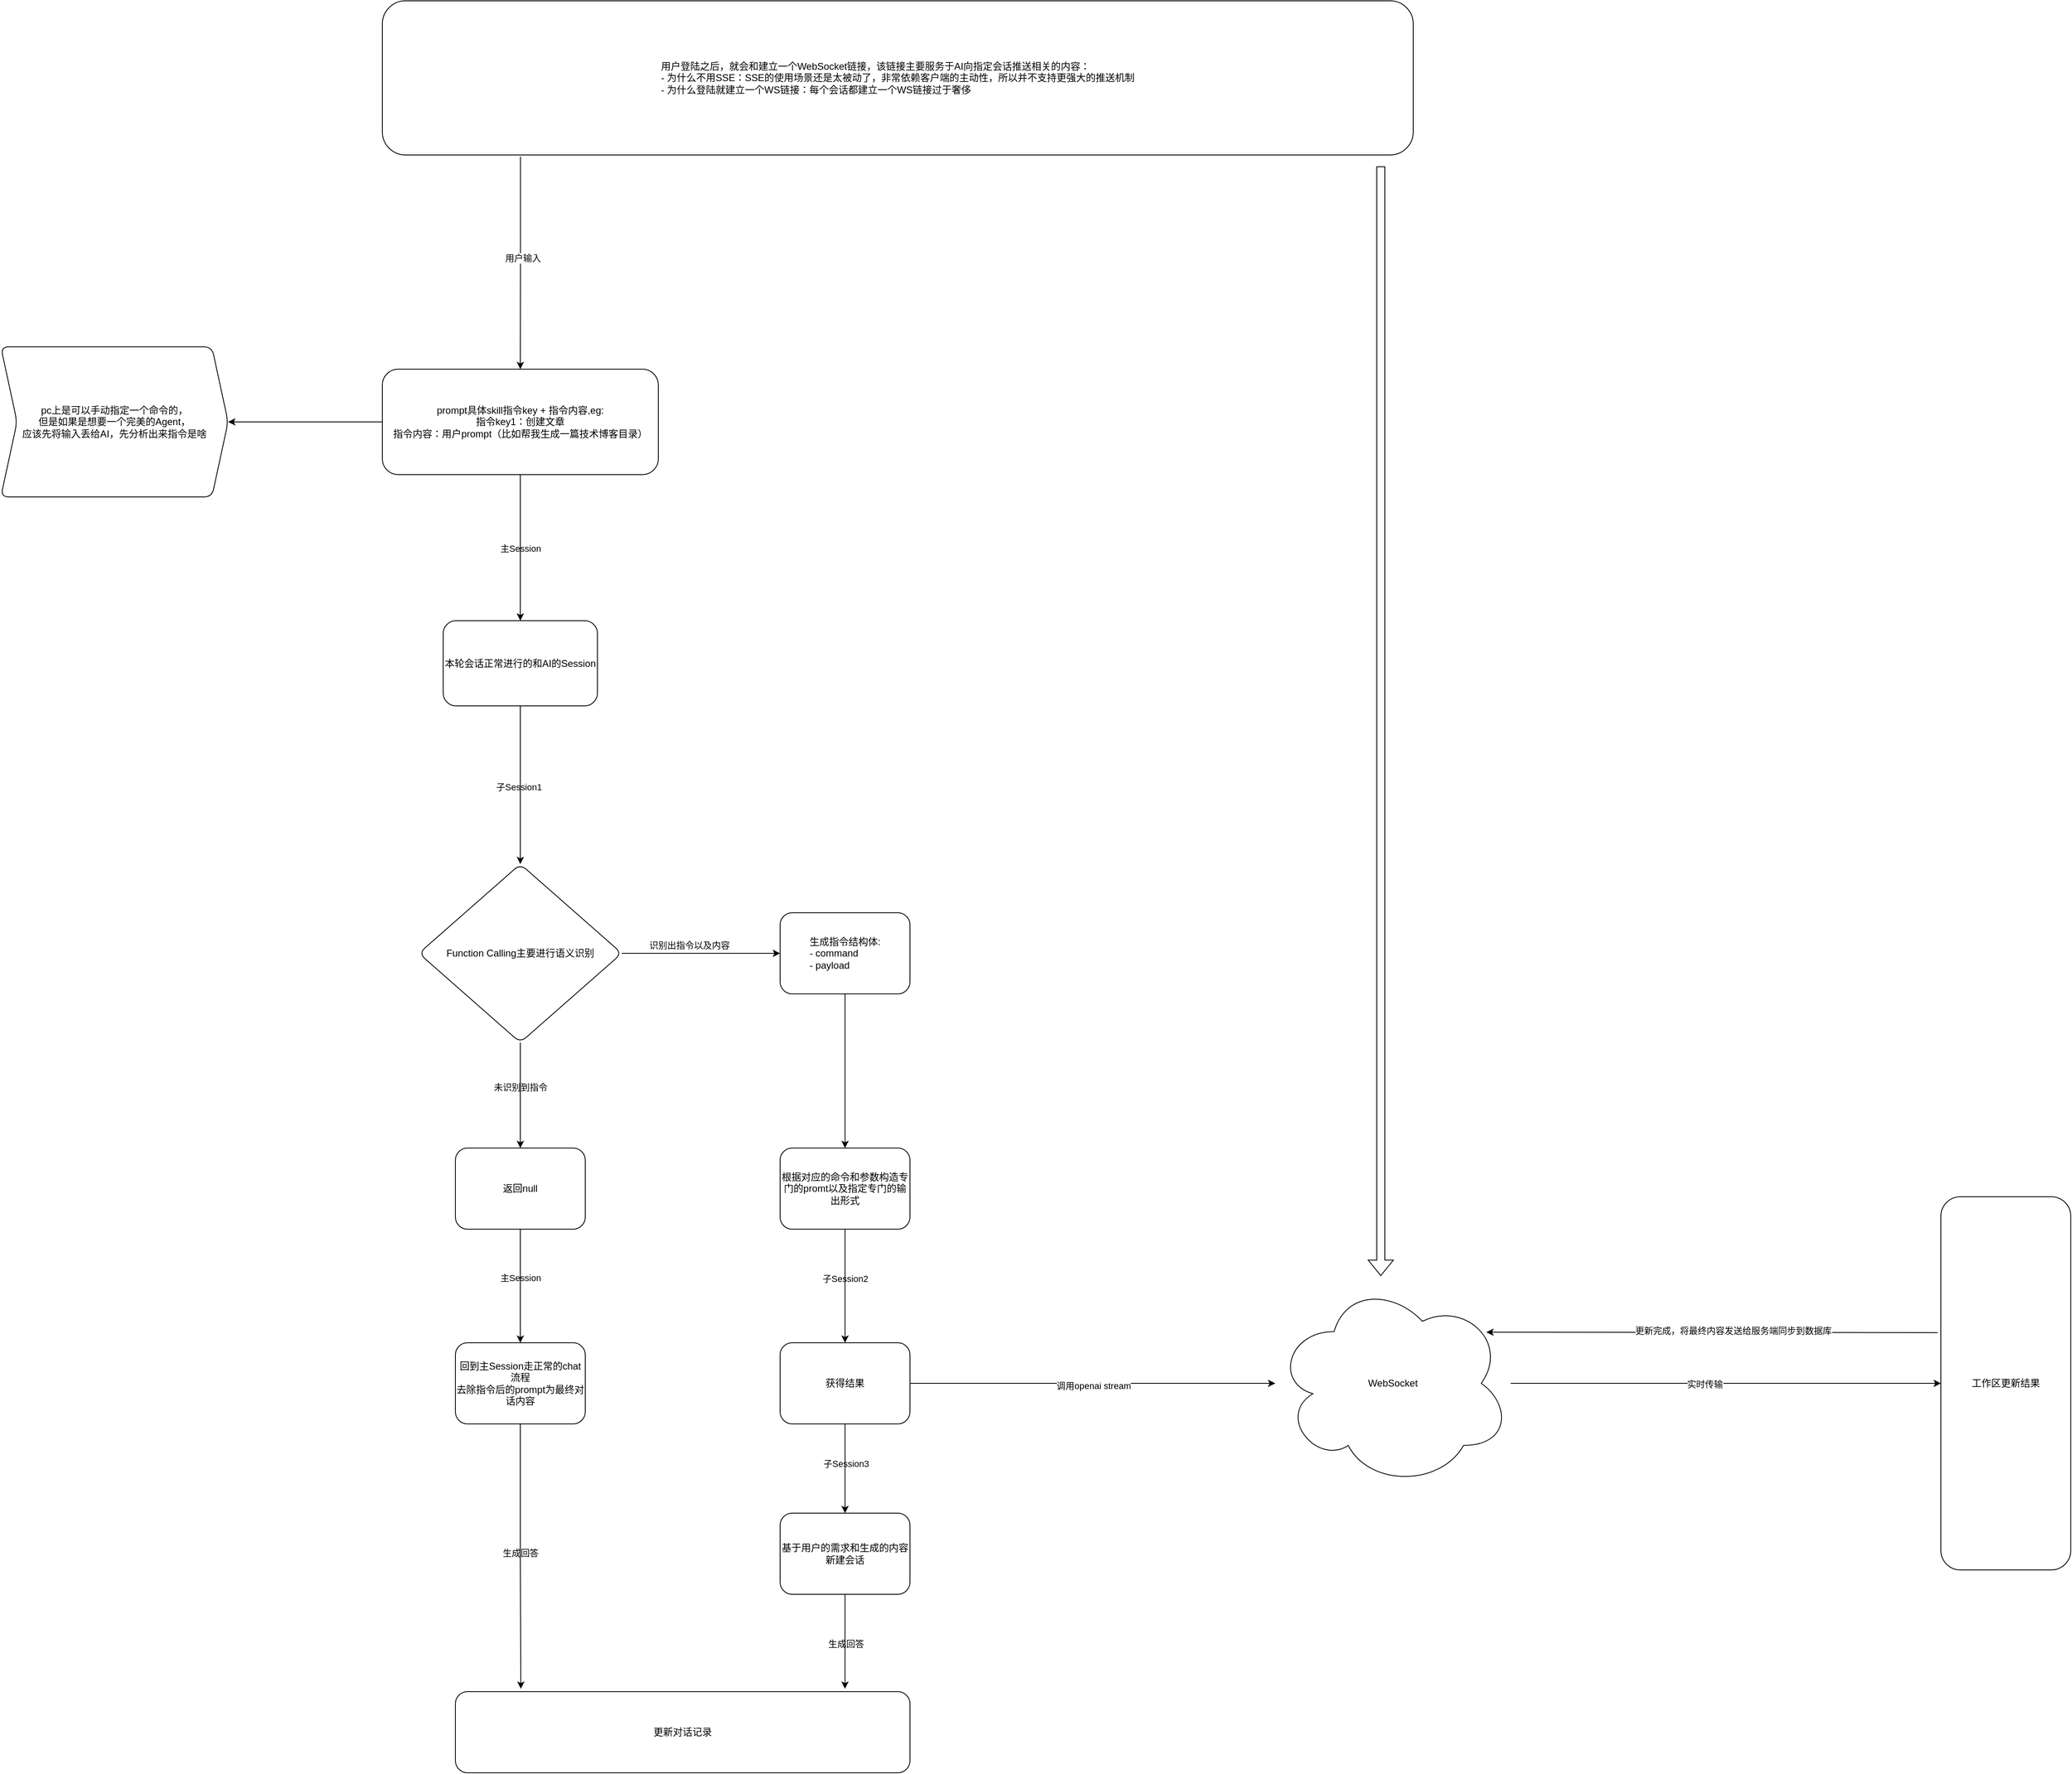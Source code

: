 <mxfile version="21.7.5" type="github">
  <diagram id="C5RBs43oDa-KdzZeNtuy" name="Page-1">
    <mxGraphModel dx="2630" dy="2169" grid="1" gridSize="10" guides="1" tooltips="1" connect="1" arrows="1" fold="1" page="1" pageScale="1" pageWidth="827" pageHeight="1169" background="#ffffff" math="0" shadow="0">
      <root>
        <mxCell id="WIyWlLk6GJQsqaUBKTNV-0" />
        <mxCell id="WIyWlLk6GJQsqaUBKTNV-1" parent="WIyWlLk6GJQsqaUBKTNV-0" />
        <mxCell id="B9upHHpbJp7XhDVoOcVI-32" value="" style="edgeStyle=orthogonalEdgeStyle;rounded=0;orthogonalLoop=1;jettySize=auto;html=1;labelBackgroundColor=none;fontColor=default;" parent="WIyWlLk6GJQsqaUBKTNV-1" source="WIyWlLk6GJQsqaUBKTNV-3" target="B9upHHpbJp7XhDVoOcVI-31" edge="1">
          <mxGeometry relative="1" as="geometry" />
        </mxCell>
        <mxCell id="B9upHHpbJp7XhDVoOcVI-34" value="主Session" style="edgeLabel;html=1;align=center;verticalAlign=middle;resizable=0;points=[];labelBackgroundColor=none;" parent="B9upHHpbJp7XhDVoOcVI-32" vertex="1" connectable="0">
          <mxGeometry x="-0.297" relative="1" as="geometry">
            <mxPoint y="27" as="offset" />
          </mxGeometry>
        </mxCell>
        <mxCell id="RJNy6QWQNMobT1Zbbuvr-1" value="" style="edgeStyle=orthogonalEdgeStyle;rounded=0;orthogonalLoop=1;jettySize=auto;html=1;" edge="1" parent="WIyWlLk6GJQsqaUBKTNV-1" source="WIyWlLk6GJQsqaUBKTNV-3" target="RJNy6QWQNMobT1Zbbuvr-0">
          <mxGeometry relative="1" as="geometry" />
        </mxCell>
        <mxCell id="WIyWlLk6GJQsqaUBKTNV-3" value="prompt具体skill指令key + 指令内容,eg:&lt;br&gt;指令key1：创建文章&lt;br&gt;指令内容：用户prompt（比如帮我生成一篇技术博客目录）" style="rounded=1;whiteSpace=wrap;html=1;fontSize=12;glass=0;strokeWidth=1;shadow=0;labelBackgroundColor=none;" parent="WIyWlLk6GJQsqaUBKTNV-1" vertex="1">
          <mxGeometry x="160" y="-320" width="340" height="130" as="geometry" />
        </mxCell>
        <mxCell id="B9upHHpbJp7XhDVoOcVI-7" value="" style="edgeStyle=orthogonalEdgeStyle;rounded=0;orthogonalLoop=1;jettySize=auto;html=1;labelBackgroundColor=none;fontColor=default;" parent="WIyWlLk6GJQsqaUBKTNV-1" source="B9upHHpbJp7XhDVoOcVI-3" target="B9upHHpbJp7XhDVoOcVI-6" edge="1">
          <mxGeometry relative="1" as="geometry" />
        </mxCell>
        <mxCell id="B9upHHpbJp7XhDVoOcVI-9" value="识别出指令以及内容" style="edgeLabel;html=1;align=center;verticalAlign=middle;resizable=0;points=[];labelBackgroundColor=none;" parent="B9upHHpbJp7XhDVoOcVI-7" vertex="1" connectable="0">
          <mxGeometry x="-0.149" y="-1" relative="1" as="geometry">
            <mxPoint y="-11" as="offset" />
          </mxGeometry>
        </mxCell>
        <mxCell id="B9upHHpbJp7XhDVoOcVI-13" style="edgeStyle=orthogonalEdgeStyle;rounded=0;orthogonalLoop=1;jettySize=auto;html=1;labelBackgroundColor=none;fontColor=default;" parent="WIyWlLk6GJQsqaUBKTNV-1" source="B9upHHpbJp7XhDVoOcVI-3" edge="1">
          <mxGeometry relative="1" as="geometry">
            <mxPoint x="330" y="640" as="targetPoint" />
          </mxGeometry>
        </mxCell>
        <mxCell id="B9upHHpbJp7XhDVoOcVI-14" value="未识别到指令" style="edgeLabel;html=1;align=center;verticalAlign=middle;resizable=0;points=[];labelBackgroundColor=none;" parent="B9upHHpbJp7XhDVoOcVI-13" vertex="1" connectable="0">
          <mxGeometry x="-0.165" y="-1" relative="1" as="geometry">
            <mxPoint x="1" as="offset" />
          </mxGeometry>
        </mxCell>
        <mxCell id="B9upHHpbJp7XhDVoOcVI-3" value="Function Calling主要进行语义识别" style="rhombus;whiteSpace=wrap;html=1;rounded=1;glass=0;strokeWidth=1;shadow=0;labelBackgroundColor=none;" parent="WIyWlLk6GJQsqaUBKTNV-1" vertex="1">
          <mxGeometry x="205" y="290" width="250" height="220" as="geometry" />
        </mxCell>
        <mxCell id="B9upHHpbJp7XhDVoOcVI-19" value="" style="edgeStyle=orthogonalEdgeStyle;rounded=0;orthogonalLoop=1;jettySize=auto;html=1;labelBackgroundColor=none;fontColor=default;" parent="WIyWlLk6GJQsqaUBKTNV-1" source="B9upHHpbJp7XhDVoOcVI-6" target="B9upHHpbJp7XhDVoOcVI-18" edge="1">
          <mxGeometry relative="1" as="geometry" />
        </mxCell>
        <mxCell id="B9upHHpbJp7XhDVoOcVI-6" value="生成指令结构体:&lt;br&gt;&lt;div style=&quot;text-align: left;&quot;&gt;&lt;span style=&quot;background-color: initial;&quot;&gt;- command&lt;/span&gt;&lt;/div&gt;&lt;div style=&quot;text-align: left;&quot;&gt;&lt;span style=&quot;background-color: initial;&quot;&gt;- payload&lt;/span&gt;&lt;/div&gt;" style="whiteSpace=wrap;html=1;rounded=1;glass=0;strokeWidth=1;shadow=0;labelBackgroundColor=none;" parent="WIyWlLk6GJQsqaUBKTNV-1" vertex="1">
          <mxGeometry x="650" y="350" width="160" height="100" as="geometry" />
        </mxCell>
        <mxCell id="B9upHHpbJp7XhDVoOcVI-16" value="" style="edgeStyle=orthogonalEdgeStyle;rounded=0;orthogonalLoop=1;jettySize=auto;html=1;labelBackgroundColor=none;fontColor=default;" parent="WIyWlLk6GJQsqaUBKTNV-1" source="B9upHHpbJp7XhDVoOcVI-12" target="B9upHHpbJp7XhDVoOcVI-15" edge="1">
          <mxGeometry relative="1" as="geometry" />
        </mxCell>
        <mxCell id="B9upHHpbJp7XhDVoOcVI-17" value="主Session" style="edgeLabel;html=1;align=center;verticalAlign=middle;resizable=0;points=[];labelBackgroundColor=none;" parent="B9upHHpbJp7XhDVoOcVI-16" vertex="1" connectable="0">
          <mxGeometry x="-0.212" y="1" relative="1" as="geometry">
            <mxPoint x="-1" y="5" as="offset" />
          </mxGeometry>
        </mxCell>
        <mxCell id="B9upHHpbJp7XhDVoOcVI-12" value="返回null" style="whiteSpace=wrap;html=1;rounded=1;glass=0;strokeWidth=1;shadow=0;labelBackgroundColor=none;" parent="WIyWlLk6GJQsqaUBKTNV-1" vertex="1">
          <mxGeometry x="250" y="640" width="160" height="100" as="geometry" />
        </mxCell>
        <mxCell id="B9upHHpbJp7XhDVoOcVI-49" style="edgeStyle=orthogonalEdgeStyle;rounded=0;orthogonalLoop=1;jettySize=auto;html=1;entryX=0.144;entryY=-0.035;entryDx=0;entryDy=0;entryPerimeter=0;labelBackgroundColor=none;fontColor=default;" parent="WIyWlLk6GJQsqaUBKTNV-1" source="B9upHHpbJp7XhDVoOcVI-15" target="B9upHHpbJp7XhDVoOcVI-36" edge="1">
          <mxGeometry relative="1" as="geometry" />
        </mxCell>
        <mxCell id="B9upHHpbJp7XhDVoOcVI-50" value="生成回答" style="edgeLabel;html=1;align=center;verticalAlign=middle;resizable=0;points=[];labelBackgroundColor=none;" parent="B9upHHpbJp7XhDVoOcVI-49" vertex="1" connectable="0">
          <mxGeometry x="-0.029" relative="1" as="geometry">
            <mxPoint as="offset" />
          </mxGeometry>
        </mxCell>
        <mxCell id="B9upHHpbJp7XhDVoOcVI-15" value="回到主Session走正常的chat流程&lt;br&gt;去除指令后的prompt为最终对话内容" style="whiteSpace=wrap;html=1;rounded=1;glass=0;strokeWidth=1;shadow=0;labelBackgroundColor=none;" parent="WIyWlLk6GJQsqaUBKTNV-1" vertex="1">
          <mxGeometry x="250" y="880" width="160" height="100" as="geometry" />
        </mxCell>
        <mxCell id="B9upHHpbJp7XhDVoOcVI-24" value="" style="edgeStyle=orthogonalEdgeStyle;rounded=0;orthogonalLoop=1;jettySize=auto;html=1;labelBackgroundColor=none;fontColor=default;" parent="WIyWlLk6GJQsqaUBKTNV-1" source="B9upHHpbJp7XhDVoOcVI-18" target="B9upHHpbJp7XhDVoOcVI-23" edge="1">
          <mxGeometry relative="1" as="geometry" />
        </mxCell>
        <mxCell id="B9upHHpbJp7XhDVoOcVI-26" value="子Session2" style="edgeLabel;html=1;align=center;verticalAlign=middle;resizable=0;points=[];labelBackgroundColor=none;" parent="B9upHHpbJp7XhDVoOcVI-24" vertex="1" connectable="0">
          <mxGeometry x="-0.064" relative="1" as="geometry">
            <mxPoint y="-5" as="offset" />
          </mxGeometry>
        </mxCell>
        <mxCell id="B9upHHpbJp7XhDVoOcVI-18" value="根据对应的命令和参数构造专门的promt以及指定专门的输出形式" style="whiteSpace=wrap;html=1;rounded=1;glass=0;strokeWidth=1;shadow=0;labelBackgroundColor=none;" parent="WIyWlLk6GJQsqaUBKTNV-1" vertex="1">
          <mxGeometry x="650" y="640" width="160" height="100" as="geometry" />
        </mxCell>
        <mxCell id="B9upHHpbJp7XhDVoOcVI-42" value="" style="edgeStyle=orthogonalEdgeStyle;rounded=0;orthogonalLoop=1;jettySize=auto;html=1;labelBackgroundColor=none;fontColor=default;" parent="WIyWlLk6GJQsqaUBKTNV-1" source="B9upHHpbJp7XhDVoOcVI-23" target="B9upHHpbJp7XhDVoOcVI-41" edge="1">
          <mxGeometry relative="1" as="geometry" />
        </mxCell>
        <mxCell id="B9upHHpbJp7XhDVoOcVI-43" value="子Session3" style="edgeLabel;html=1;align=center;verticalAlign=middle;resizable=0;points=[];labelBackgroundColor=none;" parent="B9upHHpbJp7XhDVoOcVI-42" vertex="1" connectable="0">
          <mxGeometry x="-0.12" y="1" relative="1" as="geometry">
            <mxPoint as="offset" />
          </mxGeometry>
        </mxCell>
        <mxCell id="B9upHHpbJp7XhDVoOcVI-67" style="edgeStyle=orthogonalEdgeStyle;rounded=0;orthogonalLoop=1;jettySize=auto;html=1;exitX=1;exitY=0.5;exitDx=0;exitDy=0;" parent="WIyWlLk6GJQsqaUBKTNV-1" source="B9upHHpbJp7XhDVoOcVI-23" target="B9upHHpbJp7XhDVoOcVI-66" edge="1">
          <mxGeometry relative="1" as="geometry" />
        </mxCell>
        <mxCell id="fvTLcwouNDsjciz91U-j-3" value="调用openai stream" style="edgeLabel;html=1;align=center;verticalAlign=middle;resizable=0;points=[];" parent="B9upHHpbJp7XhDVoOcVI-67" vertex="1" connectable="0">
          <mxGeometry x="-0.002" y="-3" relative="1" as="geometry">
            <mxPoint x="1" as="offset" />
          </mxGeometry>
        </mxCell>
        <mxCell id="B9upHHpbJp7XhDVoOcVI-23" value="获得结果" style="whiteSpace=wrap;html=1;rounded=1;glass=0;strokeWidth=1;shadow=0;labelBackgroundColor=none;" parent="WIyWlLk6GJQsqaUBKTNV-1" vertex="1">
          <mxGeometry x="650" y="880" width="160" height="100" as="geometry" />
        </mxCell>
        <mxCell id="B9upHHpbJp7XhDVoOcVI-27" value="工作区更新结果" style="whiteSpace=wrap;html=1;rounded=1;glass=0;strokeWidth=1;shadow=0;labelBackgroundColor=none;" parent="WIyWlLk6GJQsqaUBKTNV-1" vertex="1">
          <mxGeometry x="2080" y="700" width="160" height="460" as="geometry" />
        </mxCell>
        <mxCell id="B9upHHpbJp7XhDVoOcVI-33" style="edgeStyle=orthogonalEdgeStyle;rounded=0;orthogonalLoop=1;jettySize=auto;html=1;entryX=0.5;entryY=0;entryDx=0;entryDy=0;labelBackgroundColor=none;fontColor=default;" parent="WIyWlLk6GJQsqaUBKTNV-1" source="B9upHHpbJp7XhDVoOcVI-31" target="B9upHHpbJp7XhDVoOcVI-3" edge="1">
          <mxGeometry relative="1" as="geometry" />
        </mxCell>
        <mxCell id="B9upHHpbJp7XhDVoOcVI-35" value="子Session1" style="edgeLabel;html=1;align=center;verticalAlign=middle;resizable=0;points=[];labelBackgroundColor=none;" parent="B9upHHpbJp7XhDVoOcVI-33" vertex="1" connectable="0">
          <mxGeometry x="0.021" y="-2" relative="1" as="geometry">
            <mxPoint as="offset" />
          </mxGeometry>
        </mxCell>
        <mxCell id="B9upHHpbJp7XhDVoOcVI-31" value="本轮会话正常进行的和AI的Session" style="whiteSpace=wrap;html=1;rounded=1;glass=0;strokeWidth=1;shadow=0;labelBackgroundColor=none;" parent="WIyWlLk6GJQsqaUBKTNV-1" vertex="1">
          <mxGeometry x="235" y="-10" width="190" height="105" as="geometry" />
        </mxCell>
        <mxCell id="B9upHHpbJp7XhDVoOcVI-36" value="更新对话记录" style="whiteSpace=wrap;html=1;rounded=1;glass=0;strokeWidth=1;shadow=0;labelBackgroundColor=none;" parent="WIyWlLk6GJQsqaUBKTNV-1" vertex="1">
          <mxGeometry x="250" y="1310" width="560" height="100" as="geometry" />
        </mxCell>
        <mxCell id="B9upHHpbJp7XhDVoOcVI-46" style="edgeStyle=orthogonalEdgeStyle;rounded=0;orthogonalLoop=1;jettySize=auto;html=1;entryX=0.857;entryY=-0.035;entryDx=0;entryDy=0;entryPerimeter=0;labelBackgroundColor=none;fontColor=default;" parent="WIyWlLk6GJQsqaUBKTNV-1" source="B9upHHpbJp7XhDVoOcVI-41" target="B9upHHpbJp7XhDVoOcVI-36" edge="1">
          <mxGeometry relative="1" as="geometry" />
        </mxCell>
        <mxCell id="B9upHHpbJp7XhDVoOcVI-51" value="生成回答" style="edgeLabel;html=1;align=center;verticalAlign=middle;resizable=0;points=[];labelBackgroundColor=none;" parent="B9upHHpbJp7XhDVoOcVI-46" vertex="1" connectable="0">
          <mxGeometry x="0.05" y="1" relative="1" as="geometry">
            <mxPoint as="offset" />
          </mxGeometry>
        </mxCell>
        <mxCell id="B9upHHpbJp7XhDVoOcVI-41" value="基于用户的需求和生成的内容&lt;br&gt;新建会话" style="whiteSpace=wrap;html=1;rounded=1;glass=0;strokeWidth=1;shadow=0;labelBackgroundColor=none;" parent="WIyWlLk6GJQsqaUBKTNV-1" vertex="1">
          <mxGeometry x="650" y="1090" width="160" height="100" as="geometry" />
        </mxCell>
        <mxCell id="B9upHHpbJp7XhDVoOcVI-54" style="edgeStyle=orthogonalEdgeStyle;rounded=0;orthogonalLoop=1;jettySize=auto;html=1;entryX=0.5;entryY=0;entryDx=0;entryDy=0;exitX=0.134;exitY=1.011;exitDx=0;exitDy=0;exitPerimeter=0;" parent="WIyWlLk6GJQsqaUBKTNV-1" source="B9upHHpbJp7XhDVoOcVI-53" target="WIyWlLk6GJQsqaUBKTNV-3" edge="1">
          <mxGeometry relative="1" as="geometry" />
        </mxCell>
        <mxCell id="B9upHHpbJp7XhDVoOcVI-55" value="用户输入" style="edgeLabel;html=1;align=center;verticalAlign=middle;resizable=0;points=[];" parent="B9upHHpbJp7XhDVoOcVI-54" vertex="1" connectable="0">
          <mxGeometry x="-0.04" y="3" relative="1" as="geometry">
            <mxPoint y="-1" as="offset" />
          </mxGeometry>
        </mxCell>
        <mxCell id="B9upHHpbJp7XhDVoOcVI-53" value="&lt;div style=&quot;text-align: left;&quot;&gt;&lt;span style=&quot;background-color: initial;&quot;&gt;用户登陆之后，就会和建立一个WebSocket链接，该链接主要服务于AI向指定会话推送相关的内容：&lt;/span&gt;&lt;/div&gt;&lt;div style=&quot;text-align: left;&quot;&gt;&lt;span style=&quot;background-color: initial;&quot;&gt;- 为什么不用SSE：SSE的使用场景还是太被动了，非常依赖客户端的主动性，所以并不支持更强大的推送机制&lt;/span&gt;&lt;/div&gt;&lt;div style=&quot;text-align: left;&quot;&gt;&lt;span style=&quot;background-color: initial;&quot;&gt;- 为什么登陆就建立一个WS链接：每个会话都建立一个WS链接过于奢侈&lt;/span&gt;&lt;/div&gt;" style="rounded=1;whiteSpace=wrap;html=1;" parent="WIyWlLk6GJQsqaUBKTNV-1" vertex="1">
          <mxGeometry x="160" y="-774" width="1270" height="190" as="geometry" />
        </mxCell>
        <mxCell id="B9upHHpbJp7XhDVoOcVI-57" value="" style="shape=flexArrow;endArrow=classic;html=1;rounded=0;exitX=0.689;exitY=1.007;exitDx=0;exitDy=0;exitPerimeter=0;" parent="WIyWlLk6GJQsqaUBKTNV-1" edge="1">
          <mxGeometry width="50" height="50" relative="1" as="geometry">
            <mxPoint x="1390.0" y="-570.0" as="sourcePoint" />
            <mxPoint x="1390" y="797.67" as="targetPoint" />
          </mxGeometry>
        </mxCell>
        <mxCell id="B9upHHpbJp7XhDVoOcVI-68" style="edgeStyle=orthogonalEdgeStyle;rounded=0;orthogonalLoop=1;jettySize=auto;html=1;entryX=0;entryY=0.5;entryDx=0;entryDy=0;" parent="WIyWlLk6GJQsqaUBKTNV-1" source="B9upHHpbJp7XhDVoOcVI-66" target="B9upHHpbJp7XhDVoOcVI-27" edge="1">
          <mxGeometry relative="1" as="geometry" />
        </mxCell>
        <mxCell id="fvTLcwouNDsjciz91U-j-4" value="实时传输" style="edgeLabel;html=1;align=center;verticalAlign=middle;resizable=0;points=[];" parent="B9upHHpbJp7XhDVoOcVI-68" vertex="1" connectable="0">
          <mxGeometry x="-0.102" y="-1" relative="1" as="geometry">
            <mxPoint x="1" as="offset" />
          </mxGeometry>
        </mxCell>
        <mxCell id="B9upHHpbJp7XhDVoOcVI-66" value="WebSocket" style="ellipse;shape=cloud;whiteSpace=wrap;html=1;" parent="WIyWlLk6GJQsqaUBKTNV-1" vertex="1">
          <mxGeometry x="1260" y="802.5" width="290" height="255" as="geometry" />
        </mxCell>
        <mxCell id="fvTLcwouNDsjciz91U-j-1" value="" style="endArrow=classic;html=1;rounded=0;exitX=-0.025;exitY=0.364;exitDx=0;exitDy=0;exitPerimeter=0;" parent="WIyWlLk6GJQsqaUBKTNV-1" source="B9upHHpbJp7XhDVoOcVI-27" edge="1">
          <mxGeometry width="50" height="50" relative="1" as="geometry">
            <mxPoint x="1810" y="1070" as="sourcePoint" />
            <mxPoint x="1520" y="867" as="targetPoint" />
          </mxGeometry>
        </mxCell>
        <mxCell id="fvTLcwouNDsjciz91U-j-5" value="更新完成，将最终内容发送给服务端同步到数据库" style="edgeLabel;html=1;align=center;verticalAlign=middle;resizable=0;points=[];" parent="fvTLcwouNDsjciz91U-j-1" vertex="1" connectable="0">
          <mxGeometry x="-0.092" y="-2" relative="1" as="geometry">
            <mxPoint as="offset" />
          </mxGeometry>
        </mxCell>
        <mxCell id="RJNy6QWQNMobT1Zbbuvr-0" value="pc上是可以手动指定一个命令的，&lt;br&gt;但是如果是想要一个完美的Agent，&lt;br&gt;应该先将输入丢给AI，先分析出来指令是啥" style="shape=step;perimeter=stepPerimeter;whiteSpace=wrap;html=1;fixedSize=1;rounded=1;glass=0;strokeWidth=1;shadow=0;labelBackgroundColor=none;" vertex="1" parent="WIyWlLk6GJQsqaUBKTNV-1">
          <mxGeometry x="-310" y="-347.5" width="280" height="185" as="geometry" />
        </mxCell>
      </root>
    </mxGraphModel>
  </diagram>
</mxfile>
